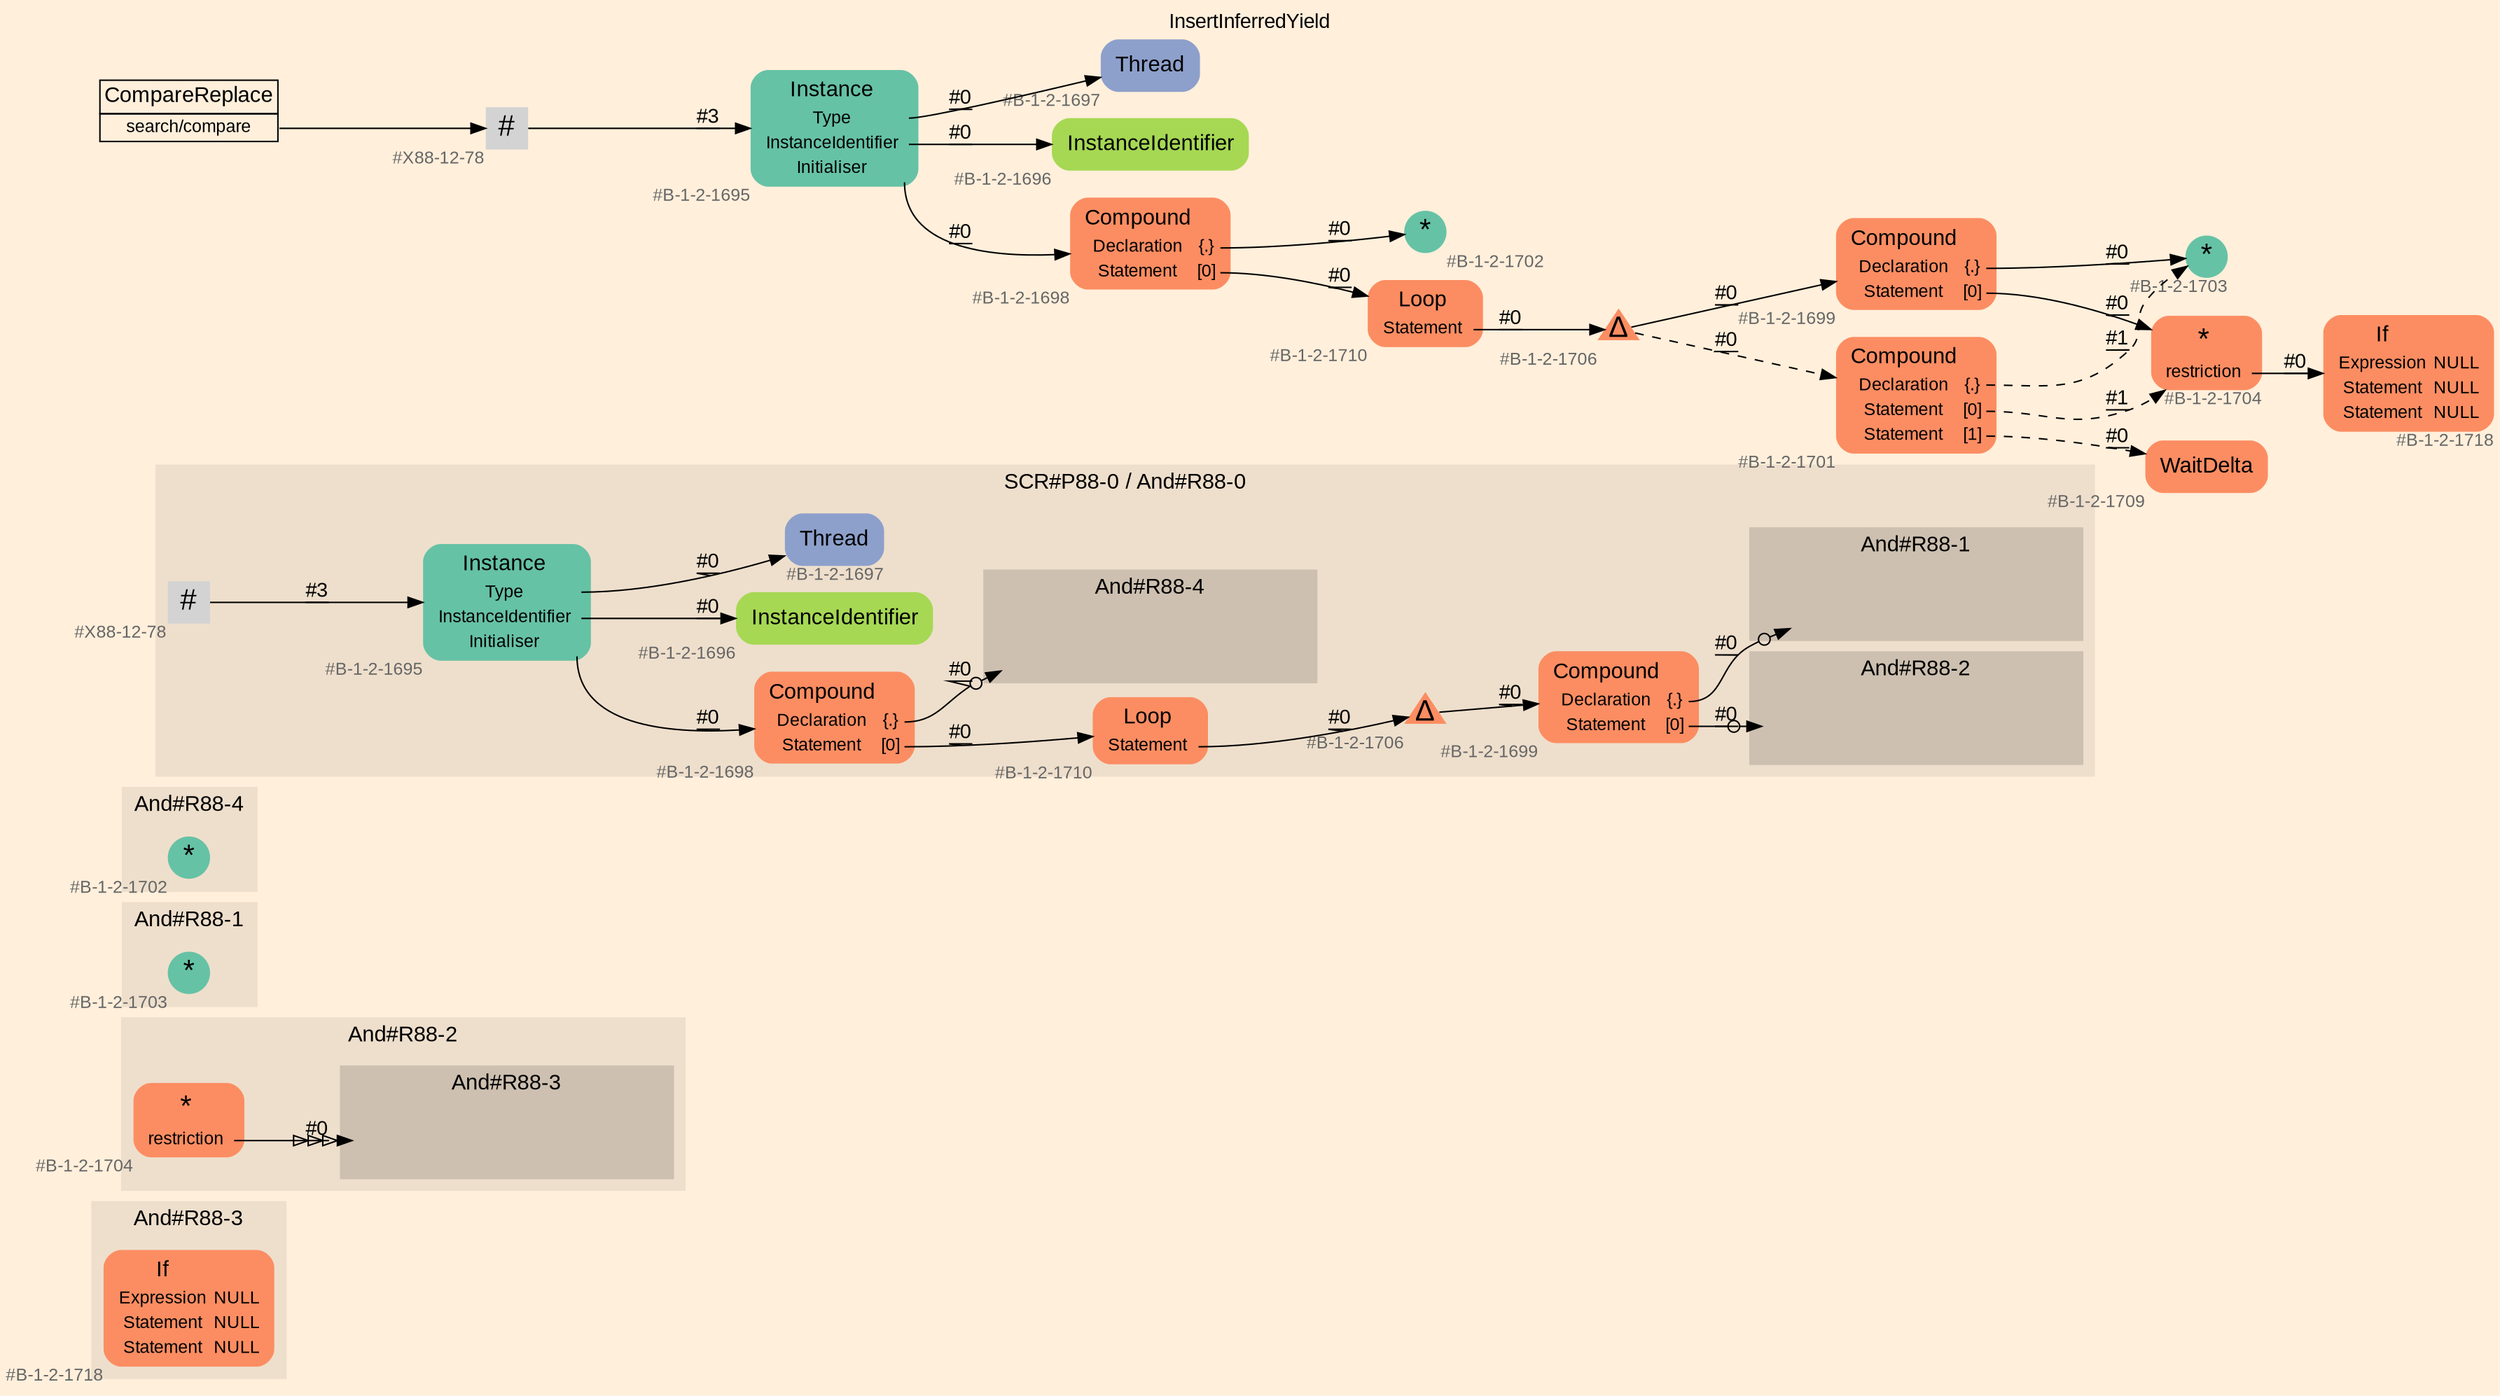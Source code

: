 digraph "InsertInferredYield" {
label = "InsertInferredYield"
labelloc = t
graph [
    rankdir = "LR"
    ranksep = 0.3
    bgcolor = antiquewhite1
    color = black
    fontcolor = black
    fontname = "Arial"
];
node [
    fontname = "Arial"
];
edge [
    fontname = "Arial"
];

// -------------------- figure And#R88-3 --------------------
// -------- region And#R88-3 ----------
subgraph "clusterAnd#R88-3" {
    label = "And#R88-3"
    style = "filled"
    color = antiquewhite2
    fontsize = "15"
    // -------- block And#R88-3/#B-1-2-1718 ----------
    "And#R88-3/#B-1-2-1718" [
        fillcolor = "/set28/2"
        xlabel = "#B-1-2-1718"
        fontsize = "12"
        fontcolor = grey40
        shape = "plaintext"
        label = <<TABLE BORDER="0" CELLBORDER="0" CELLSPACING="0">
         <TR><TD><FONT COLOR="black" POINT-SIZE="15">If</FONT></TD></TR>
         <TR><TD><FONT COLOR="black" POINT-SIZE="12">Expression</FONT></TD><TD PORT="port0"><FONT COLOR="black" POINT-SIZE="12">NULL</FONT></TD></TR>
         <TR><TD><FONT COLOR="black" POINT-SIZE="12">Statement</FONT></TD><TD PORT="port1"><FONT COLOR="black" POINT-SIZE="12">NULL</FONT></TD></TR>
         <TR><TD><FONT COLOR="black" POINT-SIZE="12">Statement</FONT></TD><TD PORT="port2"><FONT COLOR="black" POINT-SIZE="12">NULL</FONT></TD></TR>
        </TABLE>>
        style = "rounded,filled"
    ];
    
}


// -------------------- figure And#R88-2 --------------------
// -------- region And#R88-2 ----------
subgraph "clusterAnd#R88-2" {
    label = "And#R88-2"
    style = "filled"
    color = antiquewhite2
    fontsize = "15"
    // -------- block And#R88-2/#B-1-2-1704 ----------
    "And#R88-2/#B-1-2-1704" [
        fillcolor = "/set28/2"
        xlabel = "#B-1-2-1704"
        fontsize = "12"
        fontcolor = grey40
        shape = "plaintext"
        label = <<TABLE BORDER="0" CELLBORDER="0" CELLSPACING="0">
         <TR><TD><FONT COLOR="black" POINT-SIZE="20">*</FONT></TD></TR>
         <TR><TD><FONT COLOR="black" POINT-SIZE="12">restriction</FONT></TD><TD PORT="port0"></TD></TR>
        </TABLE>>
        style = "rounded,filled"
    ];
    
    // -------- region And#R88-2/And#R88-3 ----------
    subgraph "clusterAnd#R88-2/And#R88-3" {
        label = "And#R88-3"
        style = "filled"
        color = antiquewhite3
        fontsize = "15"
        // -------- block And#R88-2/And#R88-3/#B-1-2-1718 ----------
        "And#R88-2/And#R88-3/#B-1-2-1718" [
            fillcolor = "/set28/2"
            xlabel = "#B-1-2-1718"
            fontsize = "12"
            fontcolor = grey40
            shape = "none"
            style = "invisible"
        ];
        
    }
    
}

"And#R88-2/#B-1-2-1704":port0 -> "And#R88-2/And#R88-3/#B-1-2-1718" [
    arrowhead="normalonormalonormalonormal"
    label = "#0"
    decorate = true
    color = black
    fontcolor = black
];


// -------------------- figure And#R88-1 --------------------
// -------- region And#R88-1 ----------
subgraph "clusterAnd#R88-1" {
    label = "And#R88-1"
    style = "filled"
    color = antiquewhite2
    fontsize = "15"
    // -------- block And#R88-1/#B-1-2-1703 ----------
    "And#R88-1/#B-1-2-1703" [
        fillcolor = "/set28/1"
        xlabel = "#B-1-2-1703"
        fontsize = "12"
        fontcolor = grey40
        shape = "circle"
        label = <<FONT COLOR="black" POINT-SIZE="20">*</FONT>>
        style = "filled"
        penwidth = 0.0
        fixedsize = true
        width = 0.4
        height = 0.4
    ];
    
}


// -------------------- figure And#R88-4 --------------------
// -------- region And#R88-4 ----------
subgraph "clusterAnd#R88-4" {
    label = "And#R88-4"
    style = "filled"
    color = antiquewhite2
    fontsize = "15"
    // -------- block And#R88-4/#B-1-2-1702 ----------
    "And#R88-4/#B-1-2-1702" [
        fillcolor = "/set28/1"
        xlabel = "#B-1-2-1702"
        fontsize = "12"
        fontcolor = grey40
        shape = "circle"
        label = <<FONT COLOR="black" POINT-SIZE="20">*</FONT>>
        style = "filled"
        penwidth = 0.0
        fixedsize = true
        width = 0.4
        height = 0.4
    ];
    
}


// -------------------- figure And#R88-0 --------------------
// -------- region And#R88-0 ----------
subgraph "clusterAnd#R88-0" {
    label = "SCR#P88-0 / And#R88-0"
    style = "filled"
    color = antiquewhite2
    fontsize = "15"
    // -------- block And#R88-0/#X88-12-78 ----------
    "And#R88-0/#X88-12-78" [
        xlabel = "#X88-12-78"
        fontsize = "12"
        fontcolor = grey40
        shape = "square"
        label = <<FONT COLOR="black" POINT-SIZE="20">#</FONT>>
        style = "filled"
        penwidth = 0.0
        fixedsize = true
        width = 0.4
        height = 0.4
    ];
    
    // -------- block And#R88-0/#B-1-2-1710 ----------
    "And#R88-0/#B-1-2-1710" [
        fillcolor = "/set28/2"
        xlabel = "#B-1-2-1710"
        fontsize = "12"
        fontcolor = grey40
        shape = "plaintext"
        label = <<TABLE BORDER="0" CELLBORDER="0" CELLSPACING="0">
         <TR><TD><FONT COLOR="black" POINT-SIZE="15">Loop</FONT></TD></TR>
         <TR><TD><FONT COLOR="black" POINT-SIZE="12">Statement</FONT></TD><TD PORT="port0"></TD></TR>
        </TABLE>>
        style = "rounded,filled"
    ];
    
    // -------- block And#R88-0/#B-1-2-1695 ----------
    "And#R88-0/#B-1-2-1695" [
        fillcolor = "/set28/1"
        xlabel = "#B-1-2-1695"
        fontsize = "12"
        fontcolor = grey40
        shape = "plaintext"
        label = <<TABLE BORDER="0" CELLBORDER="0" CELLSPACING="0">
         <TR><TD><FONT COLOR="black" POINT-SIZE="15">Instance</FONT></TD></TR>
         <TR><TD><FONT COLOR="black" POINT-SIZE="12">Type</FONT></TD><TD PORT="port0"></TD></TR>
         <TR><TD><FONT COLOR="black" POINT-SIZE="12">InstanceIdentifier</FONT></TD><TD PORT="port1"></TD></TR>
         <TR><TD><FONT COLOR="black" POINT-SIZE="12">Initialiser</FONT></TD><TD PORT="port2"></TD></TR>
        </TABLE>>
        style = "rounded,filled"
    ];
    
    // -------- block And#R88-0/#B-1-2-1697 ----------
    "And#R88-0/#B-1-2-1697" [
        fillcolor = "/set28/3"
        xlabel = "#B-1-2-1697"
        fontsize = "12"
        fontcolor = grey40
        shape = "plaintext"
        label = <<TABLE BORDER="0" CELLBORDER="0" CELLSPACING="0">
         <TR><TD><FONT COLOR="black" POINT-SIZE="15">Thread</FONT></TD></TR>
        </TABLE>>
        style = "rounded,filled"
    ];
    
    // -------- block And#R88-0/#B-1-2-1698 ----------
    "And#R88-0/#B-1-2-1698" [
        fillcolor = "/set28/2"
        xlabel = "#B-1-2-1698"
        fontsize = "12"
        fontcolor = grey40
        shape = "plaintext"
        label = <<TABLE BORDER="0" CELLBORDER="0" CELLSPACING="0">
         <TR><TD><FONT COLOR="black" POINT-SIZE="15">Compound</FONT></TD></TR>
         <TR><TD><FONT COLOR="black" POINT-SIZE="12">Declaration</FONT></TD><TD PORT="port0"><FONT COLOR="black" POINT-SIZE="12">{.}</FONT></TD></TR>
         <TR><TD><FONT COLOR="black" POINT-SIZE="12">Statement</FONT></TD><TD PORT="port1"><FONT COLOR="black" POINT-SIZE="12">[0]</FONT></TD></TR>
        </TABLE>>
        style = "rounded,filled"
    ];
    
    // -------- block And#R88-0/#B-1-2-1706 ----------
    "And#R88-0/#B-1-2-1706" [
        fillcolor = "/set28/2"
        xlabel = "#B-1-2-1706"
        fontsize = "12"
        fontcolor = grey40
        shape = "triangle"
        label = <<FONT COLOR="black" POINT-SIZE="20">Δ</FONT>>
        style = "filled"
        penwidth = 0.0
        fixedsize = true
        width = 0.4
        height = 0.4
    ];
    
    // -------- block And#R88-0/#B-1-2-1696 ----------
    "And#R88-0/#B-1-2-1696" [
        fillcolor = "/set28/5"
        xlabel = "#B-1-2-1696"
        fontsize = "12"
        fontcolor = grey40
        shape = "plaintext"
        label = <<TABLE BORDER="0" CELLBORDER="0" CELLSPACING="0">
         <TR><TD><FONT COLOR="black" POINT-SIZE="15">InstanceIdentifier</FONT></TD></TR>
        </TABLE>>
        style = "rounded,filled"
    ];
    
    // -------- block And#R88-0/#B-1-2-1699 ----------
    "And#R88-0/#B-1-2-1699" [
        fillcolor = "/set28/2"
        xlabel = "#B-1-2-1699"
        fontsize = "12"
        fontcolor = grey40
        shape = "plaintext"
        label = <<TABLE BORDER="0" CELLBORDER="0" CELLSPACING="0">
         <TR><TD><FONT COLOR="black" POINT-SIZE="15">Compound</FONT></TD></TR>
         <TR><TD><FONT COLOR="black" POINT-SIZE="12">Declaration</FONT></TD><TD PORT="port0"><FONT COLOR="black" POINT-SIZE="12">{.}</FONT></TD></TR>
         <TR><TD><FONT COLOR="black" POINT-SIZE="12">Statement</FONT></TD><TD PORT="port1"><FONT COLOR="black" POINT-SIZE="12">[0]</FONT></TD></TR>
        </TABLE>>
        style = "rounded,filled"
    ];
    
    // -------- region And#R88-0/And#R88-1 ----------
    subgraph "clusterAnd#R88-0/And#R88-1" {
        label = "And#R88-1"
        style = "filled"
        color = antiquewhite3
        fontsize = "15"
        // -------- block And#R88-0/And#R88-1/#B-1-2-1703 ----------
        "And#R88-0/And#R88-1/#B-1-2-1703" [
            fillcolor = "/set28/1"
            xlabel = "#B-1-2-1703"
            fontsize = "12"
            fontcolor = grey40
            shape = "none"
            style = "invisible"
        ];
        
    }
    
    // -------- region And#R88-0/And#R88-2 ----------
    subgraph "clusterAnd#R88-0/And#R88-2" {
        label = "And#R88-2"
        style = "filled"
        color = antiquewhite3
        fontsize = "15"
        // -------- block And#R88-0/And#R88-2/#B-1-2-1704 ----------
        "And#R88-0/And#R88-2/#B-1-2-1704" [
            fillcolor = "/set28/2"
            xlabel = "#B-1-2-1704"
            fontsize = "12"
            fontcolor = grey40
            shape = "none"
            style = "invisible"
        ];
        
    }
    
    // -------- region And#R88-0/And#R88-4 ----------
    subgraph "clusterAnd#R88-0/And#R88-4" {
        label = "And#R88-4"
        style = "filled"
        color = antiquewhite3
        fontsize = "15"
        // -------- block And#R88-0/And#R88-4/#B-1-2-1702 ----------
        "And#R88-0/And#R88-4/#B-1-2-1702" [
            fillcolor = "/set28/1"
            xlabel = "#B-1-2-1702"
            fontsize = "12"
            fontcolor = grey40
            shape = "none"
            style = "invisible"
        ];
        
    }
    
}

"And#R88-0/#X88-12-78" -> "And#R88-0/#B-1-2-1695" [
    label = "#3"
    decorate = true
    color = black
    fontcolor = black
];

"And#R88-0/#B-1-2-1710":port0 -> "And#R88-0/#B-1-2-1706" [
    label = "#0"
    decorate = true
    color = black
    fontcolor = black
];

"And#R88-0/#B-1-2-1695":port0 -> "And#R88-0/#B-1-2-1697" [
    label = "#0"
    decorate = true
    color = black
    fontcolor = black
];

"And#R88-0/#B-1-2-1695":port1 -> "And#R88-0/#B-1-2-1696" [
    label = "#0"
    decorate = true
    color = black
    fontcolor = black
];

"And#R88-0/#B-1-2-1695":port2 -> "And#R88-0/#B-1-2-1698" [
    label = "#0"
    decorate = true
    color = black
    fontcolor = black
];

"And#R88-0/#B-1-2-1698":port0 -> "And#R88-0/And#R88-4/#B-1-2-1702" [
    arrowhead="normalnoneodot"
    label = "#0"
    decorate = true
    color = black
    fontcolor = black
];

"And#R88-0/#B-1-2-1698":port1 -> "And#R88-0/#B-1-2-1710" [
    label = "#0"
    decorate = true
    color = black
    fontcolor = black
];

"And#R88-0/#B-1-2-1706" -> "And#R88-0/#B-1-2-1699" [
    label = "#0"
    decorate = true
    color = black
    fontcolor = black
];

"And#R88-0/#B-1-2-1699":port0 -> "And#R88-0/And#R88-1/#B-1-2-1703" [
    arrowhead="normalnoneodot"
    label = "#0"
    decorate = true
    color = black
    fontcolor = black
];

"And#R88-0/#B-1-2-1699":port1 -> "And#R88-0/And#R88-2/#B-1-2-1704" [
    arrowhead="normalnoneodot"
    label = "#0"
    decorate = true
    color = black
    fontcolor = black
];


// -------------------- transformation figure --------------------
// -------- block CR#X88-10-88 ----------
"CR#X88-10-88" [
    fillcolor = antiquewhite1
    fontsize = "12"
    fontcolor = grey40
    shape = "plaintext"
    label = <<TABLE BORDER="0" CELLBORDER="1" CELLSPACING="0">
     <TR><TD><FONT COLOR="black" POINT-SIZE="15">CompareReplace</FONT></TD></TR>
     <TR><TD PORT="port0"><FONT COLOR="black" POINT-SIZE="12">search/compare</FONT></TD></TR>
    </TABLE>>
    style = "filled"
    color = black
];

// -------- block #X88-12-78 ----------
"#X88-12-78" [
    xlabel = "#X88-12-78"
    fontsize = "12"
    fontcolor = grey40
    shape = "square"
    label = <<FONT COLOR="black" POINT-SIZE="20">#</FONT>>
    style = "filled"
    penwidth = 0.0
    fixedsize = true
    width = 0.4
    height = 0.4
];

// -------- block #B-1-2-1695 ----------
"#B-1-2-1695" [
    fillcolor = "/set28/1"
    xlabel = "#B-1-2-1695"
    fontsize = "12"
    fontcolor = grey40
    shape = "plaintext"
    label = <<TABLE BORDER="0" CELLBORDER="0" CELLSPACING="0">
     <TR><TD><FONT COLOR="black" POINT-SIZE="15">Instance</FONT></TD></TR>
     <TR><TD><FONT COLOR="black" POINT-SIZE="12">Type</FONT></TD><TD PORT="port0"></TD></TR>
     <TR><TD><FONT COLOR="black" POINT-SIZE="12">InstanceIdentifier</FONT></TD><TD PORT="port1"></TD></TR>
     <TR><TD><FONT COLOR="black" POINT-SIZE="12">Initialiser</FONT></TD><TD PORT="port2"></TD></TR>
    </TABLE>>
    style = "rounded,filled"
];

// -------- block #B-1-2-1697 ----------
"#B-1-2-1697" [
    fillcolor = "/set28/3"
    xlabel = "#B-1-2-1697"
    fontsize = "12"
    fontcolor = grey40
    shape = "plaintext"
    label = <<TABLE BORDER="0" CELLBORDER="0" CELLSPACING="0">
     <TR><TD><FONT COLOR="black" POINT-SIZE="15">Thread</FONT></TD></TR>
    </TABLE>>
    style = "rounded,filled"
];

// -------- block #B-1-2-1696 ----------
"#B-1-2-1696" [
    fillcolor = "/set28/5"
    xlabel = "#B-1-2-1696"
    fontsize = "12"
    fontcolor = grey40
    shape = "plaintext"
    label = <<TABLE BORDER="0" CELLBORDER="0" CELLSPACING="0">
     <TR><TD><FONT COLOR="black" POINT-SIZE="15">InstanceIdentifier</FONT></TD></TR>
    </TABLE>>
    style = "rounded,filled"
];

// -------- block #B-1-2-1698 ----------
"#B-1-2-1698" [
    fillcolor = "/set28/2"
    xlabel = "#B-1-2-1698"
    fontsize = "12"
    fontcolor = grey40
    shape = "plaintext"
    label = <<TABLE BORDER="0" CELLBORDER="0" CELLSPACING="0">
     <TR><TD><FONT COLOR="black" POINT-SIZE="15">Compound</FONT></TD></TR>
     <TR><TD><FONT COLOR="black" POINT-SIZE="12">Declaration</FONT></TD><TD PORT="port0"><FONT COLOR="black" POINT-SIZE="12">{.}</FONT></TD></TR>
     <TR><TD><FONT COLOR="black" POINT-SIZE="12">Statement</FONT></TD><TD PORT="port1"><FONT COLOR="black" POINT-SIZE="12">[0]</FONT></TD></TR>
    </TABLE>>
    style = "rounded,filled"
];

// -------- block #B-1-2-1702 ----------
"#B-1-2-1702" [
    fillcolor = "/set28/1"
    xlabel = "#B-1-2-1702"
    fontsize = "12"
    fontcolor = grey40
    shape = "circle"
    label = <<FONT COLOR="black" POINT-SIZE="20">*</FONT>>
    style = "filled"
    penwidth = 0.0
    fixedsize = true
    width = 0.4
    height = 0.4
];

// -------- block #B-1-2-1710 ----------
"#B-1-2-1710" [
    fillcolor = "/set28/2"
    xlabel = "#B-1-2-1710"
    fontsize = "12"
    fontcolor = grey40
    shape = "plaintext"
    label = <<TABLE BORDER="0" CELLBORDER="0" CELLSPACING="0">
     <TR><TD><FONT COLOR="black" POINT-SIZE="15">Loop</FONT></TD></TR>
     <TR><TD><FONT COLOR="black" POINT-SIZE="12">Statement</FONT></TD><TD PORT="port0"></TD></TR>
    </TABLE>>
    style = "rounded,filled"
];

// -------- block #B-1-2-1706 ----------
"#B-1-2-1706" [
    fillcolor = "/set28/2"
    xlabel = "#B-1-2-1706"
    fontsize = "12"
    fontcolor = grey40
    shape = "triangle"
    label = <<FONT COLOR="black" POINT-SIZE="20">Δ</FONT>>
    style = "filled"
    penwidth = 0.0
    fixedsize = true
    width = 0.4
    height = 0.4
];

// -------- block #B-1-2-1699 ----------
"#B-1-2-1699" [
    fillcolor = "/set28/2"
    xlabel = "#B-1-2-1699"
    fontsize = "12"
    fontcolor = grey40
    shape = "plaintext"
    label = <<TABLE BORDER="0" CELLBORDER="0" CELLSPACING="0">
     <TR><TD><FONT COLOR="black" POINT-SIZE="15">Compound</FONT></TD></TR>
     <TR><TD><FONT COLOR="black" POINT-SIZE="12">Declaration</FONT></TD><TD PORT="port0"><FONT COLOR="black" POINT-SIZE="12">{.}</FONT></TD></TR>
     <TR><TD><FONT COLOR="black" POINT-SIZE="12">Statement</FONT></TD><TD PORT="port1"><FONT COLOR="black" POINT-SIZE="12">[0]</FONT></TD></TR>
    </TABLE>>
    style = "rounded,filled"
];

// -------- block #B-1-2-1703 ----------
"#B-1-2-1703" [
    fillcolor = "/set28/1"
    xlabel = "#B-1-2-1703"
    fontsize = "12"
    fontcolor = grey40
    shape = "circle"
    label = <<FONT COLOR="black" POINT-SIZE="20">*</FONT>>
    style = "filled"
    penwidth = 0.0
    fixedsize = true
    width = 0.4
    height = 0.4
];

// -------- block #B-1-2-1704 ----------
"#B-1-2-1704" [
    fillcolor = "/set28/2"
    xlabel = "#B-1-2-1704"
    fontsize = "12"
    fontcolor = grey40
    shape = "plaintext"
    label = <<TABLE BORDER="0" CELLBORDER="0" CELLSPACING="0">
     <TR><TD><FONT COLOR="black" POINT-SIZE="20">*</FONT></TD></TR>
     <TR><TD><FONT COLOR="black" POINT-SIZE="12">restriction</FONT></TD><TD PORT="port0"></TD></TR>
    </TABLE>>
    style = "rounded,filled"
];

// -------- block #B-1-2-1718 ----------
"#B-1-2-1718" [
    fillcolor = "/set28/2"
    xlabel = "#B-1-2-1718"
    fontsize = "12"
    fontcolor = grey40
    shape = "plaintext"
    label = <<TABLE BORDER="0" CELLBORDER="0" CELLSPACING="0">
     <TR><TD><FONT COLOR="black" POINT-SIZE="15">If</FONT></TD></TR>
     <TR><TD><FONT COLOR="black" POINT-SIZE="12">Expression</FONT></TD><TD PORT="port0"><FONT COLOR="black" POINT-SIZE="12">NULL</FONT></TD></TR>
     <TR><TD><FONT COLOR="black" POINT-SIZE="12">Statement</FONT></TD><TD PORT="port1"><FONT COLOR="black" POINT-SIZE="12">NULL</FONT></TD></TR>
     <TR><TD><FONT COLOR="black" POINT-SIZE="12">Statement</FONT></TD><TD PORT="port2"><FONT COLOR="black" POINT-SIZE="12">NULL</FONT></TD></TR>
    </TABLE>>
    style = "rounded,filled"
];

// -------- block #B-1-2-1701 ----------
"#B-1-2-1701" [
    fillcolor = "/set28/2"
    xlabel = "#B-1-2-1701"
    fontsize = "12"
    fontcolor = grey40
    shape = "plaintext"
    label = <<TABLE BORDER="0" CELLBORDER="0" CELLSPACING="0">
     <TR><TD><FONT COLOR="black" POINT-SIZE="15">Compound</FONT></TD></TR>
     <TR><TD><FONT COLOR="black" POINT-SIZE="12">Declaration</FONT></TD><TD PORT="port0"><FONT COLOR="black" POINT-SIZE="12">{.}</FONT></TD></TR>
     <TR><TD><FONT COLOR="black" POINT-SIZE="12">Statement</FONT></TD><TD PORT="port1"><FONT COLOR="black" POINT-SIZE="12">[0]</FONT></TD></TR>
     <TR><TD><FONT COLOR="black" POINT-SIZE="12">Statement</FONT></TD><TD PORT="port2"><FONT COLOR="black" POINT-SIZE="12">[1]</FONT></TD></TR>
    </TABLE>>
    style = "rounded,filled"
];

// -------- block #B-1-2-1709 ----------
"#B-1-2-1709" [
    fillcolor = "/set28/2"
    xlabel = "#B-1-2-1709"
    fontsize = "12"
    fontcolor = grey40
    shape = "plaintext"
    label = <<TABLE BORDER="0" CELLBORDER="0" CELLSPACING="0">
     <TR><TD><FONT COLOR="black" POINT-SIZE="15">WaitDelta</FONT></TD></TR>
    </TABLE>>
    style = "rounded,filled"
];

"CR#X88-10-88":port0 -> "#X88-12-78" [
    label = ""
    decorate = true
    color = black
    fontcolor = black
];

"#X88-12-78" -> "#B-1-2-1695" [
    label = "#3"
    decorate = true
    color = black
    fontcolor = black
];

"#B-1-2-1695":port0 -> "#B-1-2-1697" [
    label = "#0"
    decorate = true
    color = black
    fontcolor = black
];

"#B-1-2-1695":port1 -> "#B-1-2-1696" [
    label = "#0"
    decorate = true
    color = black
    fontcolor = black
];

"#B-1-2-1695":port2 -> "#B-1-2-1698" [
    label = "#0"
    decorate = true
    color = black
    fontcolor = black
];

"#B-1-2-1698":port0 -> "#B-1-2-1702" [
    label = "#0"
    decorate = true
    color = black
    fontcolor = black
];

"#B-1-2-1698":port1 -> "#B-1-2-1710" [
    label = "#0"
    decorate = true
    color = black
    fontcolor = black
];

"#B-1-2-1710":port0 -> "#B-1-2-1706" [
    label = "#0"
    decorate = true
    color = black
    fontcolor = black
];

"#B-1-2-1706" -> "#B-1-2-1699" [
    label = "#0"
    decorate = true
    color = black
    fontcolor = black
];

"#B-1-2-1706" -> "#B-1-2-1701" [
    style="dashed"
    label = "#0"
    decorate = true
    color = black
    fontcolor = black
];

"#B-1-2-1699":port0 -> "#B-1-2-1703" [
    label = "#0"
    decorate = true
    color = black
    fontcolor = black
];

"#B-1-2-1699":port1 -> "#B-1-2-1704" [
    label = "#0"
    decorate = true
    color = black
    fontcolor = black
];

"#B-1-2-1704":port0 -> "#B-1-2-1718" [
    label = "#0"
    decorate = true
    color = black
    fontcolor = black
];

"#B-1-2-1701":port0 -> "#B-1-2-1703" [
    style="dashed"
    label = "#1"
    decorate = true
    color = black
    fontcolor = black
];

"#B-1-2-1701":port1 -> "#B-1-2-1704" [
    style="dashed"
    label = "#1"
    decorate = true
    color = black
    fontcolor = black
];

"#B-1-2-1701":port2 -> "#B-1-2-1709" [
    style="dashed"
    label = "#0"
    decorate = true
    color = black
    fontcolor = black
];


}
